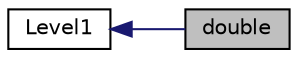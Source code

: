 digraph "double"
{
  edge [fontname="Helvetica",fontsize="10",labelfontname="Helvetica",labelfontsize="10"];
  node [fontname="Helvetica",fontsize="10",shape=record];
  rankdir=LR;
  Node0 [label="double",height=0.2,width=0.4,color="black", fillcolor="grey75", style="filled" fontcolor="black"];
  Node1 [label="Level1",height=0.2,width=0.4,color="black", fillcolor="white", style="filled",URL="$group__level1.html"];
  Node1->Node0 [shape=plaintext, color="midnightblue", dir="back", style="solid"];
}
